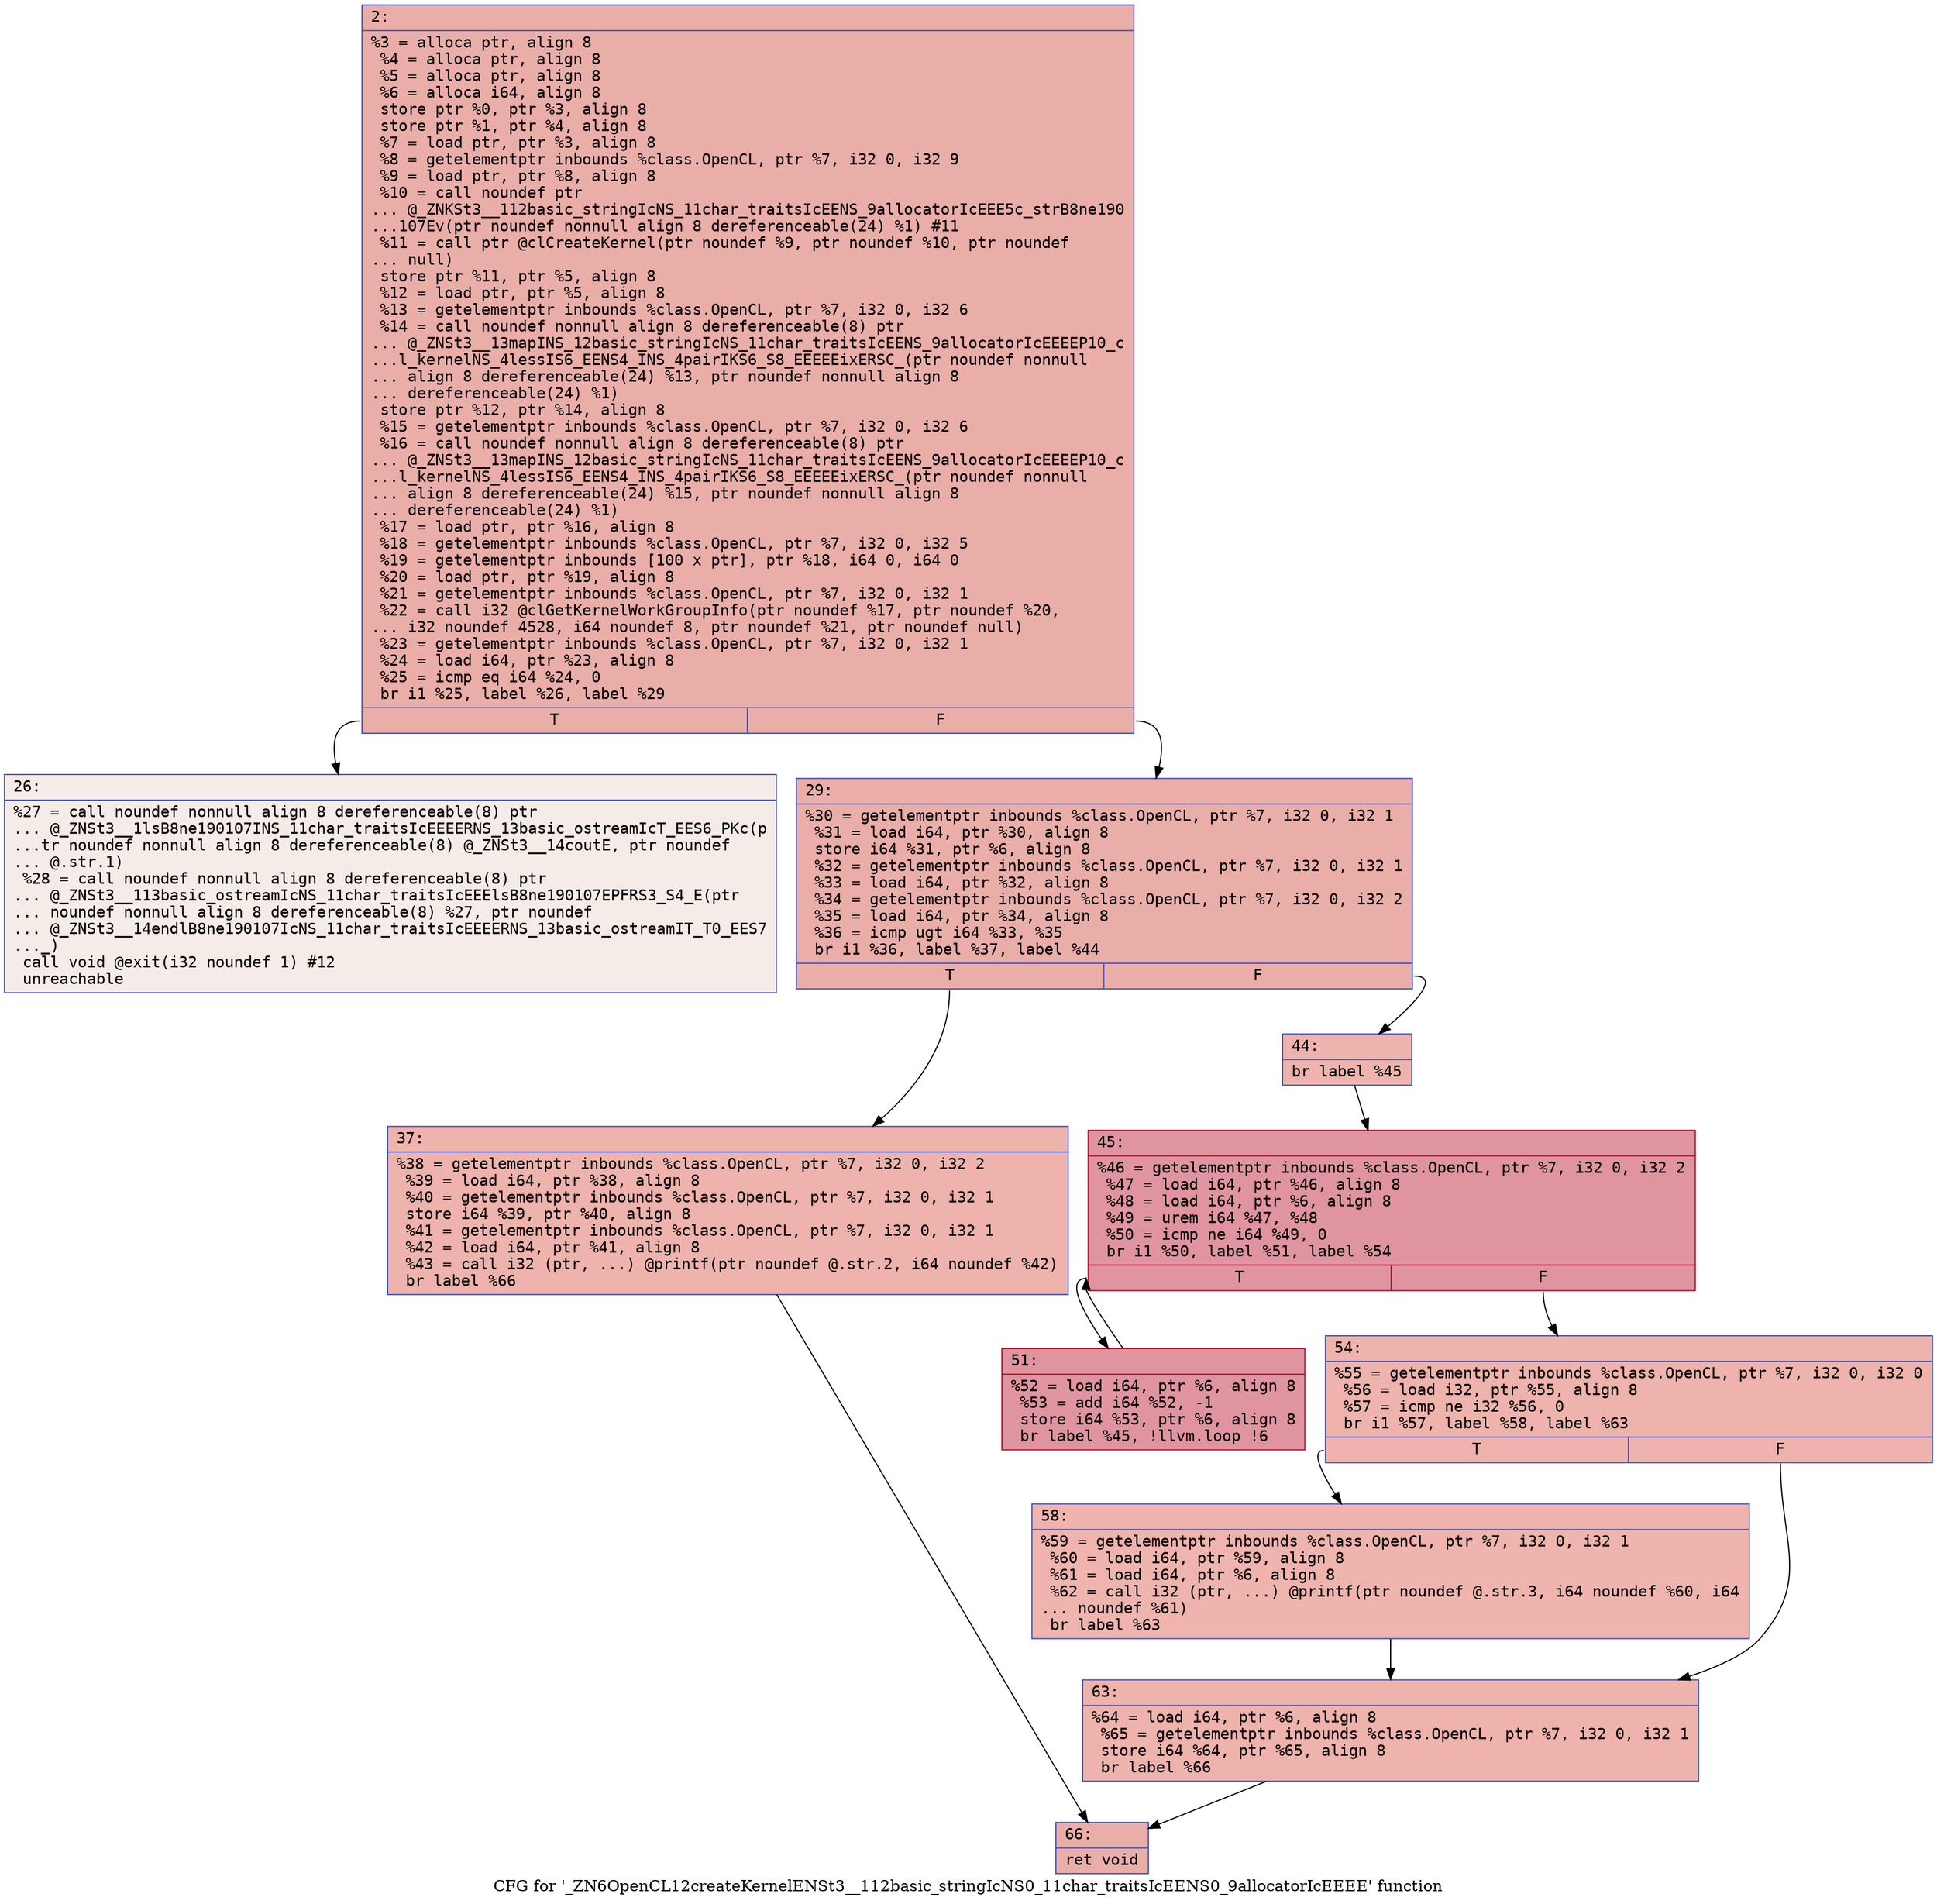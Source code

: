 digraph "CFG for '_ZN6OpenCL12createKernelENSt3__112basic_stringIcNS0_11char_traitsIcEENS0_9allocatorIcEEEE' function" {
	label="CFG for '_ZN6OpenCL12createKernelENSt3__112basic_stringIcNS0_11char_traitsIcEENS0_9allocatorIcEEEE' function";

	Node0x600001380f50 [shape=record,color="#3d50c3ff", style=filled, fillcolor="#d0473d70" fontname="Courier",label="{2:\l|  %3 = alloca ptr, align 8\l  %4 = alloca ptr, align 8\l  %5 = alloca ptr, align 8\l  %6 = alloca i64, align 8\l  store ptr %0, ptr %3, align 8\l  store ptr %1, ptr %4, align 8\l  %7 = load ptr, ptr %3, align 8\l  %8 = getelementptr inbounds %class.OpenCL, ptr %7, i32 0, i32 9\l  %9 = load ptr, ptr %8, align 8\l  %10 = call noundef ptr\l... @_ZNKSt3__112basic_stringIcNS_11char_traitsIcEENS_9allocatorIcEEE5c_strB8ne190\l...107Ev(ptr noundef nonnull align 8 dereferenceable(24) %1) #11\l  %11 = call ptr @clCreateKernel(ptr noundef %9, ptr noundef %10, ptr noundef\l... null)\l  store ptr %11, ptr %5, align 8\l  %12 = load ptr, ptr %5, align 8\l  %13 = getelementptr inbounds %class.OpenCL, ptr %7, i32 0, i32 6\l  %14 = call noundef nonnull align 8 dereferenceable(8) ptr\l... @_ZNSt3__13mapINS_12basic_stringIcNS_11char_traitsIcEENS_9allocatorIcEEEEP10_c\l...l_kernelNS_4lessIS6_EENS4_INS_4pairIKS6_S8_EEEEEixERSC_(ptr noundef nonnull\l... align 8 dereferenceable(24) %13, ptr noundef nonnull align 8\l... dereferenceable(24) %1)\l  store ptr %12, ptr %14, align 8\l  %15 = getelementptr inbounds %class.OpenCL, ptr %7, i32 0, i32 6\l  %16 = call noundef nonnull align 8 dereferenceable(8) ptr\l... @_ZNSt3__13mapINS_12basic_stringIcNS_11char_traitsIcEENS_9allocatorIcEEEEP10_c\l...l_kernelNS_4lessIS6_EENS4_INS_4pairIKS6_S8_EEEEEixERSC_(ptr noundef nonnull\l... align 8 dereferenceable(24) %15, ptr noundef nonnull align 8\l... dereferenceable(24) %1)\l  %17 = load ptr, ptr %16, align 8\l  %18 = getelementptr inbounds %class.OpenCL, ptr %7, i32 0, i32 5\l  %19 = getelementptr inbounds [100 x ptr], ptr %18, i64 0, i64 0\l  %20 = load ptr, ptr %19, align 8\l  %21 = getelementptr inbounds %class.OpenCL, ptr %7, i32 0, i32 1\l  %22 = call i32 @clGetKernelWorkGroupInfo(ptr noundef %17, ptr noundef %20,\l... i32 noundef 4528, i64 noundef 8, ptr noundef %21, ptr noundef null)\l  %23 = getelementptr inbounds %class.OpenCL, ptr %7, i32 0, i32 1\l  %24 = load i64, ptr %23, align 8\l  %25 = icmp eq i64 %24, 0\l  br i1 %25, label %26, label %29\l|{<s0>T|<s1>F}}"];
	Node0x600001380f50:s0 -> Node0x600001380fa0[tooltip="2 -> 26\nProbability 0.00%" ];
	Node0x600001380f50:s1 -> Node0x600001380ff0[tooltip="2 -> 29\nProbability 100.00%" ];
	Node0x600001380fa0 [shape=record,color="#3d50c3ff", style=filled, fillcolor="#ead5c970" fontname="Courier",label="{26:\l|  %27 = call noundef nonnull align 8 dereferenceable(8) ptr\l... @_ZNSt3__1lsB8ne190107INS_11char_traitsIcEEEERNS_13basic_ostreamIcT_EES6_PKc(p\l...tr noundef nonnull align 8 dereferenceable(8) @_ZNSt3__14coutE, ptr noundef\l... @.str.1)\l  %28 = call noundef nonnull align 8 dereferenceable(8) ptr\l... @_ZNSt3__113basic_ostreamIcNS_11char_traitsIcEEElsB8ne190107EPFRS3_S4_E(ptr\l... noundef nonnull align 8 dereferenceable(8) %27, ptr noundef\l... @_ZNSt3__14endlB8ne190107IcNS_11char_traitsIcEEEERNS_13basic_ostreamIT_T0_EES7\l..._)\l  call void @exit(i32 noundef 1) #12\l  unreachable\l}"];
	Node0x600001380ff0 [shape=record,color="#3d50c3ff", style=filled, fillcolor="#d0473d70" fontname="Courier",label="{29:\l|  %30 = getelementptr inbounds %class.OpenCL, ptr %7, i32 0, i32 1\l  %31 = load i64, ptr %30, align 8\l  store i64 %31, ptr %6, align 8\l  %32 = getelementptr inbounds %class.OpenCL, ptr %7, i32 0, i32 1\l  %33 = load i64, ptr %32, align 8\l  %34 = getelementptr inbounds %class.OpenCL, ptr %7, i32 0, i32 2\l  %35 = load i64, ptr %34, align 8\l  %36 = icmp ugt i64 %33, %35\l  br i1 %36, label %37, label %44\l|{<s0>T|<s1>F}}"];
	Node0x600001380ff0:s0 -> Node0x600001381040[tooltip="29 -> 37\nProbability 50.00%" ];
	Node0x600001380ff0:s1 -> Node0x600001381090[tooltip="29 -> 44\nProbability 50.00%" ];
	Node0x600001381040 [shape=record,color="#3d50c3ff", style=filled, fillcolor="#d6524470" fontname="Courier",label="{37:\l|  %38 = getelementptr inbounds %class.OpenCL, ptr %7, i32 0, i32 2\l  %39 = load i64, ptr %38, align 8\l  %40 = getelementptr inbounds %class.OpenCL, ptr %7, i32 0, i32 1\l  store i64 %39, ptr %40, align 8\l  %41 = getelementptr inbounds %class.OpenCL, ptr %7, i32 0, i32 1\l  %42 = load i64, ptr %41, align 8\l  %43 = call i32 (ptr, ...) @printf(ptr noundef @.str.2, i64 noundef %42)\l  br label %66\l}"];
	Node0x600001381040 -> Node0x600001381270[tooltip="37 -> 66\nProbability 100.00%" ];
	Node0x600001381090 [shape=record,color="#3d50c3ff", style=filled, fillcolor="#d6524470" fontname="Courier",label="{44:\l|  br label %45\l}"];
	Node0x600001381090 -> Node0x6000013810e0[tooltip="44 -> 45\nProbability 100.00%" ];
	Node0x6000013810e0 [shape=record,color="#b70d28ff", style=filled, fillcolor="#b70d2870" fontname="Courier",label="{45:\l|  %46 = getelementptr inbounds %class.OpenCL, ptr %7, i32 0, i32 2\l  %47 = load i64, ptr %46, align 8\l  %48 = load i64, ptr %6, align 8\l  %49 = urem i64 %47, %48\l  %50 = icmp ne i64 %49, 0\l  br i1 %50, label %51, label %54\l|{<s0>T|<s1>F}}"];
	Node0x6000013810e0:s0 -> Node0x600001381130[tooltip="45 -> 51\nProbability 96.88%" ];
	Node0x6000013810e0:s1 -> Node0x600001381180[tooltip="45 -> 54\nProbability 3.12%" ];
	Node0x600001381130 [shape=record,color="#b70d28ff", style=filled, fillcolor="#b70d2870" fontname="Courier",label="{51:\l|  %52 = load i64, ptr %6, align 8\l  %53 = add i64 %52, -1\l  store i64 %53, ptr %6, align 8\l  br label %45, !llvm.loop !6\l}"];
	Node0x600001381130 -> Node0x6000013810e0[tooltip="51 -> 45\nProbability 100.00%" ];
	Node0x600001381180 [shape=record,color="#3d50c3ff", style=filled, fillcolor="#d6524470" fontname="Courier",label="{54:\l|  %55 = getelementptr inbounds %class.OpenCL, ptr %7, i32 0, i32 0\l  %56 = load i32, ptr %55, align 8\l  %57 = icmp ne i32 %56, 0\l  br i1 %57, label %58, label %63\l|{<s0>T|<s1>F}}"];
	Node0x600001381180:s0 -> Node0x6000013811d0[tooltip="54 -> 58\nProbability 62.50%" ];
	Node0x600001381180:s1 -> Node0x600001381220[tooltip="54 -> 63\nProbability 37.50%" ];
	Node0x6000013811d0 [shape=record,color="#3d50c3ff", style=filled, fillcolor="#d8564670" fontname="Courier",label="{58:\l|  %59 = getelementptr inbounds %class.OpenCL, ptr %7, i32 0, i32 1\l  %60 = load i64, ptr %59, align 8\l  %61 = load i64, ptr %6, align 8\l  %62 = call i32 (ptr, ...) @printf(ptr noundef @.str.3, i64 noundef %60, i64\l... noundef %61)\l  br label %63\l}"];
	Node0x6000013811d0 -> Node0x600001381220[tooltip="58 -> 63\nProbability 100.00%" ];
	Node0x600001381220 [shape=record,color="#3d50c3ff", style=filled, fillcolor="#d6524470" fontname="Courier",label="{63:\l|  %64 = load i64, ptr %6, align 8\l  %65 = getelementptr inbounds %class.OpenCL, ptr %7, i32 0, i32 1\l  store i64 %64, ptr %65, align 8\l  br label %66\l}"];
	Node0x600001381220 -> Node0x600001381270[tooltip="63 -> 66\nProbability 100.00%" ];
	Node0x600001381270 [shape=record,color="#3d50c3ff", style=filled, fillcolor="#d0473d70" fontname="Courier",label="{66:\l|  ret void\l}"];
}
